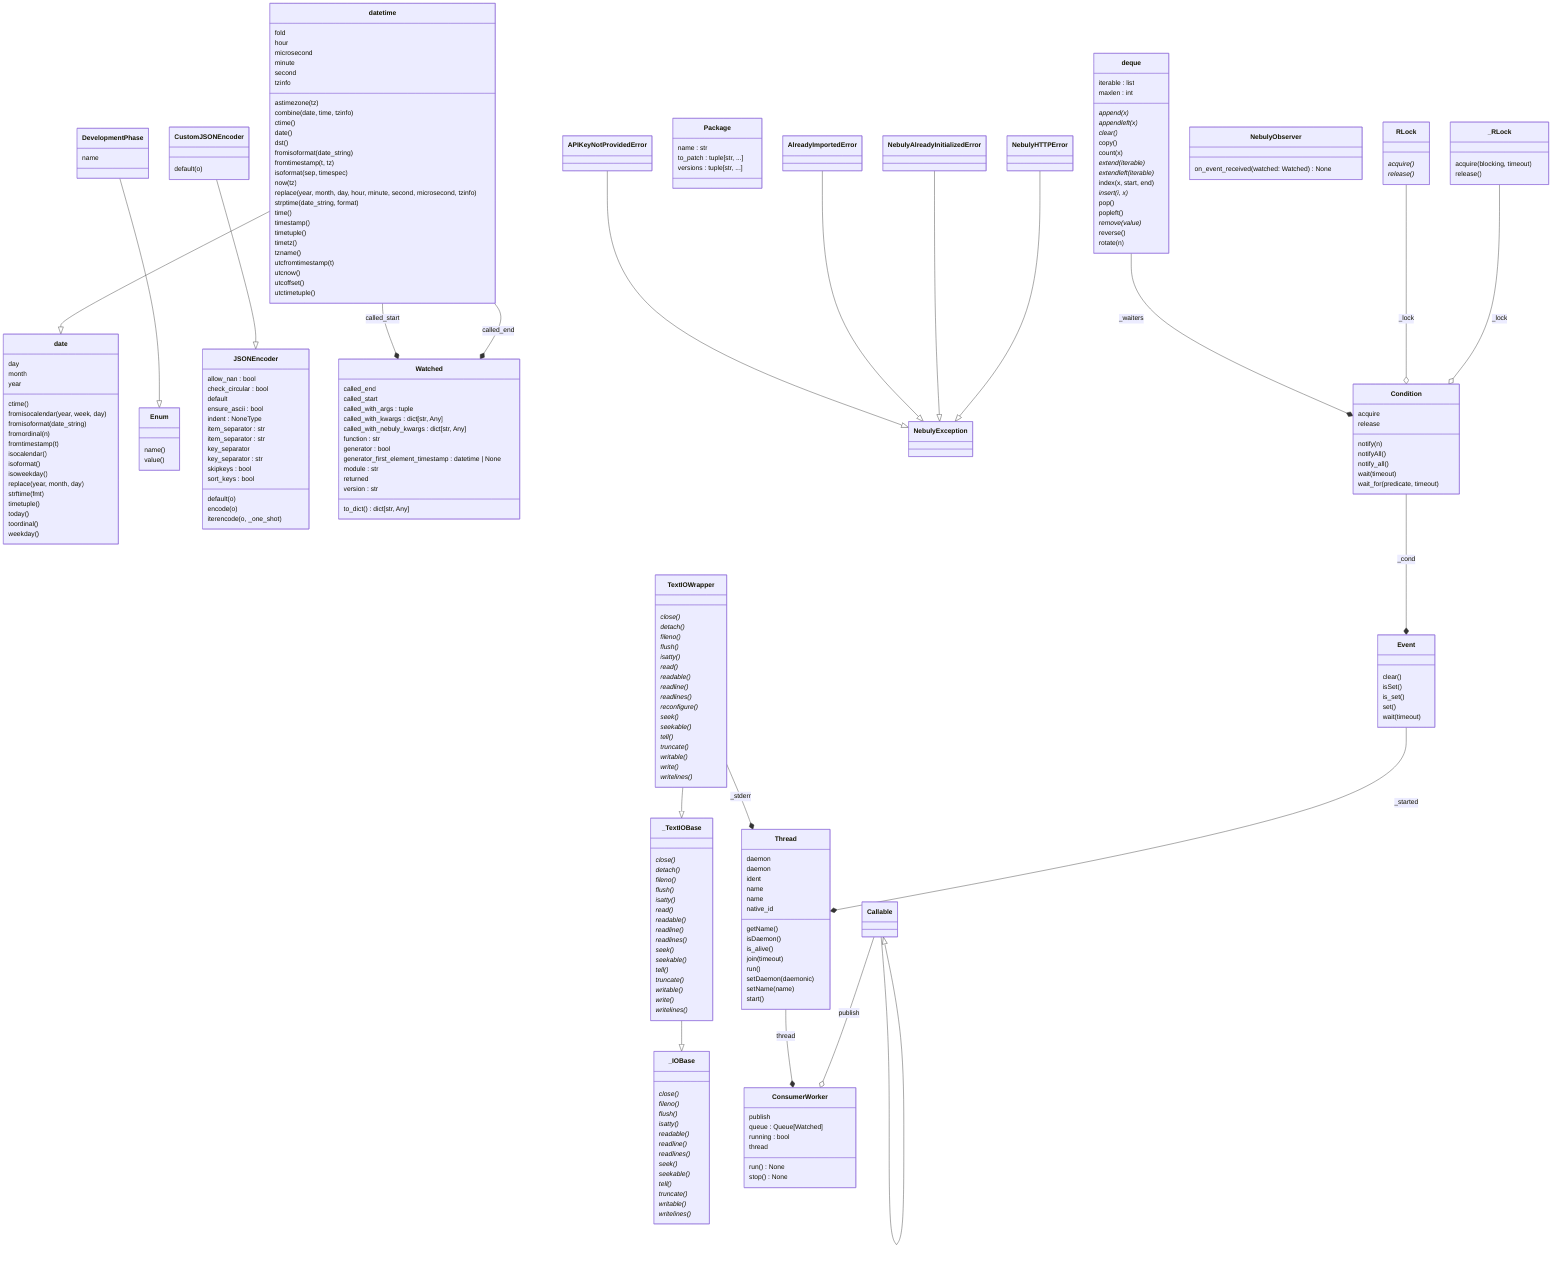 classDiagram
  class Callable {
  }
  class TextIOWrapper {
    close()*
    detach()*
    fileno()*
    flush()*
    isatty()*
    read()*
    readable()*
    readline()*
    readlines()*
    reconfigure()*
    seek()*
    seekable()*
    tell()*
    truncate()*
    writable()*
    write()*
    writelines()*
  }
  class _IOBase {
    close()*
    fileno()*
    flush()*
    isatty()*
    readable()*
    readline()*
    readlines()*
    seek()*
    seekable()*
    tell()*
    truncate()*
    writable()*
    writelines()*
  }
  class _TextIOBase {
    close()*
    detach()*
    fileno()*
    flush()*
    isatty()*
    read()*
    readable()*
    readline()*
    readlines()*
    seek()*
    seekable()*
    tell()*
    truncate()*
    writable()*
    write()*
    writelines()*
  }
  class RLock {
    acquire()*
    release()*
  }
  class deque {
    iterable : list
    maxlen : int
    append(x)*
    appendleft(x)*
    clear()*
    copy()
    count(x)
    extend(iterable)*
    extendleft(iterable)*
    index(x, start, end)
    insert(i, x)*
    pop()
    popleft()
    remove(value)*
    reverse()
    rotate(n)
  }
  class date {
    day
    month
    year
    ctime()
    fromisocalendar(year, week, day)
    fromisoformat(date_string)
    fromordinal(n)
    fromtimestamp(t)
    isocalendar()
    isoformat()
    isoweekday()
    replace(year, month, day)
    strftime(fmt)
    timetuple()
    today()
    toordinal()
    weekday()
  }
  class datetime {
    fold
    hour
    microsecond
    minute
    second
    tzinfo
    astimezone(tz)
    combine(date, time, tzinfo)
    ctime()
    date()
    dst()
    fromisoformat(date_string)
    fromtimestamp(t, tz)
    isoformat(sep, timespec)
    now(tz)
    replace(year, month, day, hour, minute, second, microsecond, tzinfo)
    strptime(date_string, format)
    time()
    timestamp()
    timetuple()
    timetz()
    tzname()
    utcfromtimestamp(t)
    utcnow()
    utcoffset()
    utctimetuple()
  }
  class Enum {
    name()
    value()
  }
  class JSONEncoder {
    allow_nan : bool
    check_circular : bool
    default
    ensure_ascii : bool
    indent : NoneType
    item_separator : str
    item_separator : str
    key_separator
    key_separator : str
    skipkeys : bool
    sort_keys : bool
    default(o)
    encode(o)
    iterencode(o, _one_shot)
  }
  class ConsumerWorker {
    publish
    queue : Queue[Watched]
    running : bool
    thread
    run() None
    stop() None
  }
  class DevelopmentPhase {
    name
  }
  class Package {
    name : str
    to_patch : tuple[str, ...]
    versions : tuple[str, ...]
  }
  class Watched {
    called_end
    called_start
    called_with_args : tuple
    called_with_kwargs : dict[str, Any]
    called_with_nebuly_kwargs : dict[str, Any]
    function : str
    generator : bool
    generator_first_element_timestamp : datetime | None
    module : str
    returned
    version : str
    to_dict() dict[str, Any]
  }
  class APIKeyNotProvidedError {
  }
  class AlreadyImportedError {
  }
  class NebulyAlreadyInitializedError {
  }
  class NebulyException {
  }
  class NebulyHTTPError {
  }
  class NebulyObserver {
    on_event_received(watched: Watched) None
  }
  class CustomJSONEncoder {
    default(o)
  }
  class Condition {
    acquire
    release
    notify(n)
    notifyAll()
    notify_all()
    wait(timeout)
    wait_for(predicate, timeout)
  }
  class Event {
    clear()
    isSet()
    is_set()
    set()
    wait(timeout)
  }
  class Thread {
    daemon
    daemon
    ident
    name
    name
    native_id
    getName()
    isDaemon()
    is_alive()
    join(timeout)
    run()
    setDaemon(daemonic)
    setName(name)
    start()
  }
  class _RLock {
    acquire(blocking, timeout)
    release()
  }
  class Callable {
  }
  TextIOWrapper --|> _TextIOBase
  _TextIOBase --|> _IOBase
  datetime --|> date
  DevelopmentPhase --|> Enum
  APIKeyNotProvidedError --|> NebulyException
  AlreadyImportedError --|> NebulyException
  NebulyAlreadyInitializedError --|> NebulyException
  NebulyHTTPError --|> NebulyException
  CustomJSONEncoder --|> JSONEncoder
  Callable --|> Callable
  TextIOWrapper --* Thread : _stderr
  deque --* Condition : _waiters
  datetime --* Watched : called_start
  datetime --* Watched : called_end
  Condition --* Event : _cond
  Event --* Thread : _started
  Thread --* ConsumerWorker : thread
  RLock --o Condition : _lock
  _RLock --o Condition : _lock
  Callable --o ConsumerWorker : publish